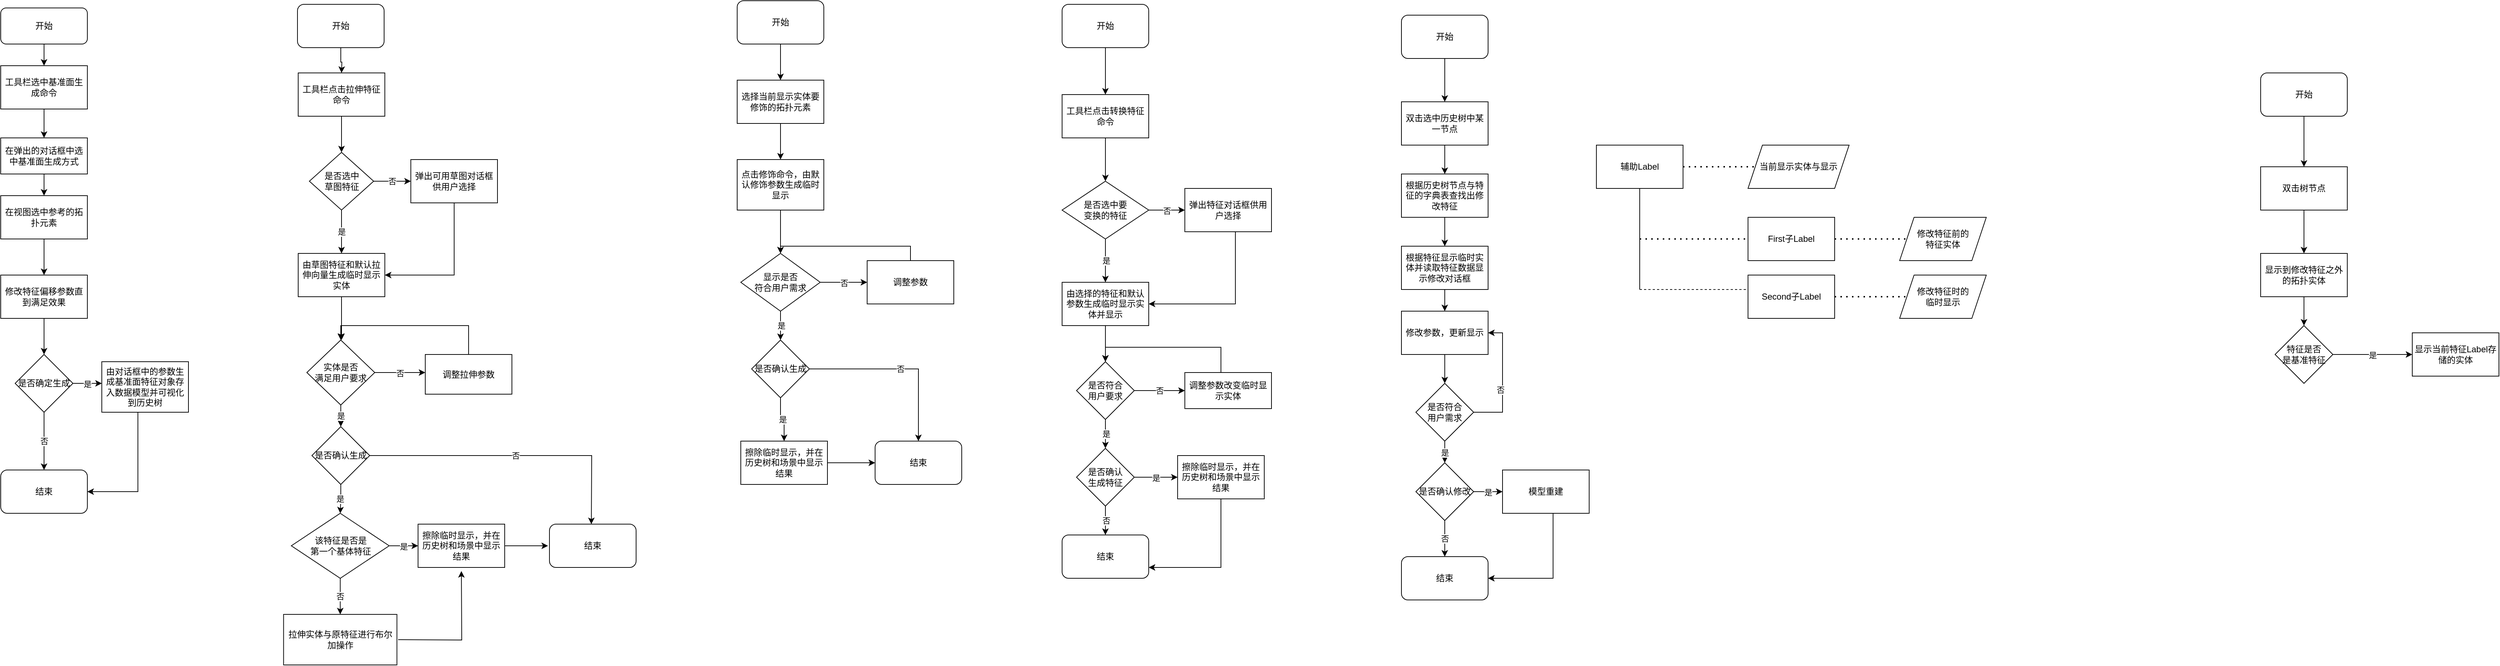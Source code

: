 <mxfile version="21.0.6" type="github">
  <diagram name="第 1 页" id="aSI_KmaN6ENxHBO8ahHy">
    <mxGraphModel dx="2000" dy="1053" grid="1" gridSize="10" guides="1" tooltips="1" connect="1" arrows="1" fold="1" page="1" pageScale="1" pageWidth="827" pageHeight="1169" math="0" shadow="0">
      <root>
        <mxCell id="0" />
        <mxCell id="1" parent="0" />
        <mxCell id="Hwy9qkU3soCEkyCqni0h-17" style="edgeStyle=orthogonalEdgeStyle;rounded=0;orthogonalLoop=1;jettySize=auto;html=1;" parent="1" source="Hwy9qkU3soCEkyCqni0h-1" edge="1">
          <mxGeometry relative="1" as="geometry">
            <mxPoint x="90" y="290" as="targetPoint" />
          </mxGeometry>
        </mxCell>
        <mxCell id="Hwy9qkU3soCEkyCqni0h-1" value="开始" style="rounded=1;whiteSpace=wrap;html=1;" parent="1" vertex="1">
          <mxGeometry x="30" y="210" width="120" height="50" as="geometry" />
        </mxCell>
        <mxCell id="Hwy9qkU3soCEkyCqni0h-20" style="edgeStyle=orthogonalEdgeStyle;rounded=0;orthogonalLoop=1;jettySize=auto;html=1;" parent="1" source="Hwy9qkU3soCEkyCqni0h-18" edge="1">
          <mxGeometry relative="1" as="geometry">
            <mxPoint x="90" y="390" as="targetPoint" />
          </mxGeometry>
        </mxCell>
        <mxCell id="Hwy9qkU3soCEkyCqni0h-18" value="工具栏选中基准面生成命令" style="rounded=0;whiteSpace=wrap;html=1;" parent="1" vertex="1">
          <mxGeometry x="30" y="290" width="120" height="60" as="geometry" />
        </mxCell>
        <mxCell id="Hwy9qkU3soCEkyCqni0h-22" style="edgeStyle=orthogonalEdgeStyle;rounded=0;orthogonalLoop=1;jettySize=auto;html=1;" parent="1" source="Hwy9qkU3soCEkyCqni0h-21" edge="1">
          <mxGeometry relative="1" as="geometry">
            <mxPoint x="90" y="470" as="targetPoint" />
          </mxGeometry>
        </mxCell>
        <mxCell id="Hwy9qkU3soCEkyCqni0h-21" value="在弹出的对话框中选中基准面生成方式" style="rounded=0;whiteSpace=wrap;html=1;" parent="1" vertex="1">
          <mxGeometry x="30" y="390" width="120" height="50" as="geometry" />
        </mxCell>
        <mxCell id="Hwy9qkU3soCEkyCqni0h-23" value="在视图选中参考的拓扑元素" style="rounded=0;whiteSpace=wrap;html=1;" parent="1" vertex="1">
          <mxGeometry x="30" y="470" width="120" height="60" as="geometry" />
        </mxCell>
        <mxCell id="Hwy9qkU3soCEkyCqni0h-24" value="" style="endArrow=classic;html=1;rounded=0;exitX=0.5;exitY=1;exitDx=0;exitDy=0;" parent="1" source="Hwy9qkU3soCEkyCqni0h-23" edge="1">
          <mxGeometry width="50" height="50" relative="1" as="geometry">
            <mxPoint x="140" y="610" as="sourcePoint" />
            <mxPoint x="90" y="580" as="targetPoint" />
          </mxGeometry>
        </mxCell>
        <mxCell id="Hwy9qkU3soCEkyCqni0h-25" value="修改特征偏移参数直到满足效果" style="rounded=0;whiteSpace=wrap;html=1;" parent="1" vertex="1">
          <mxGeometry x="30" y="580" width="120" height="60" as="geometry" />
        </mxCell>
        <mxCell id="Hwy9qkU3soCEkyCqni0h-26" value="" style="endArrow=classic;html=1;rounded=0;exitX=0.5;exitY=1;exitDx=0;exitDy=0;" parent="1" source="Hwy9qkU3soCEkyCqni0h-25" edge="1">
          <mxGeometry width="50" height="50" relative="1" as="geometry">
            <mxPoint x="100" y="720" as="sourcePoint" />
            <mxPoint x="90" y="690" as="targetPoint" />
          </mxGeometry>
        </mxCell>
        <mxCell id="Hwy9qkU3soCEkyCqni0h-28" value="是" style="edgeStyle=orthogonalEdgeStyle;rounded=0;orthogonalLoop=1;jettySize=auto;html=1;" parent="1" source="Hwy9qkU3soCEkyCqni0h-27" edge="1">
          <mxGeometry relative="1" as="geometry">
            <mxPoint x="170" y="730" as="targetPoint" />
          </mxGeometry>
        </mxCell>
        <mxCell id="Hwy9qkU3soCEkyCqni0h-31" value="否" style="edgeStyle=orthogonalEdgeStyle;rounded=0;orthogonalLoop=1;jettySize=auto;html=1;entryX=0.5;entryY=0;entryDx=0;entryDy=0;" parent="1" source="Hwy9qkU3soCEkyCqni0h-27" target="Hwy9qkU3soCEkyCqni0h-32" edge="1">
          <mxGeometry relative="1" as="geometry">
            <mxPoint x="90" y="800" as="targetPoint" />
          </mxGeometry>
        </mxCell>
        <mxCell id="Hwy9qkU3soCEkyCqni0h-27" value="是否确定生成" style="rhombus;whiteSpace=wrap;html=1;" parent="1" vertex="1">
          <mxGeometry x="50" y="690" width="80" height="80" as="geometry" />
        </mxCell>
        <mxCell id="Hwy9qkU3soCEkyCqni0h-33" style="edgeStyle=orthogonalEdgeStyle;rounded=0;orthogonalLoop=1;jettySize=auto;html=1;entryX=1;entryY=0.5;entryDx=0;entryDy=0;" parent="1" source="Hwy9qkU3soCEkyCqni0h-29" target="Hwy9qkU3soCEkyCqni0h-32" edge="1">
          <mxGeometry relative="1" as="geometry">
            <Array as="points">
              <mxPoint x="220" y="880" />
            </Array>
          </mxGeometry>
        </mxCell>
        <mxCell id="Hwy9qkU3soCEkyCqni0h-29" value="由对话框中的参数生成基准面特征对象存入数据模型并可视化到历史树" style="rounded=0;whiteSpace=wrap;html=1;" parent="1" vertex="1">
          <mxGeometry x="170" y="700" width="120" height="70" as="geometry" />
        </mxCell>
        <mxCell id="Hwy9qkU3soCEkyCqni0h-32" value="结束" style="rounded=1;whiteSpace=wrap;html=1;" parent="1" vertex="1">
          <mxGeometry x="30" y="850" width="120" height="60" as="geometry" />
        </mxCell>
        <mxCell id="Hwy9qkU3soCEkyCqni0h-35" style="edgeStyle=orthogonalEdgeStyle;rounded=0;orthogonalLoop=1;jettySize=auto;html=1;" parent="1" source="Hwy9qkU3soCEkyCqni0h-34" edge="1">
          <mxGeometry relative="1" as="geometry">
            <mxPoint x="502" y="300" as="targetPoint" />
          </mxGeometry>
        </mxCell>
        <mxCell id="Hwy9qkU3soCEkyCqni0h-34" value="开始" style="rounded=1;whiteSpace=wrap;html=1;" parent="1" vertex="1">
          <mxGeometry x="441" y="205" width="120" height="60" as="geometry" />
        </mxCell>
        <mxCell id="Hwy9qkU3soCEkyCqni0h-37" style="edgeStyle=orthogonalEdgeStyle;rounded=0;orthogonalLoop=1;jettySize=auto;html=1;entryX=0.5;entryY=0;entryDx=0;entryDy=0;" parent="1" source="Hwy9qkU3soCEkyCqni0h-36" target="Hwy9qkU3soCEkyCqni0h-38" edge="1">
          <mxGeometry relative="1" as="geometry">
            <mxPoint x="502" y="400" as="targetPoint" />
          </mxGeometry>
        </mxCell>
        <mxCell id="Hwy9qkU3soCEkyCqni0h-36" value="工具栏点击拉伸特征命令" style="rounded=0;whiteSpace=wrap;html=1;" parent="1" vertex="1">
          <mxGeometry x="442" y="300" width="120" height="60" as="geometry" />
        </mxCell>
        <mxCell id="Hwy9qkU3soCEkyCqni0h-39" value="否" style="edgeStyle=orthogonalEdgeStyle;rounded=0;orthogonalLoop=1;jettySize=auto;html=1;" parent="1" source="Hwy9qkU3soCEkyCqni0h-38" edge="1">
          <mxGeometry relative="1" as="geometry">
            <mxPoint x="598" y="450" as="targetPoint" />
          </mxGeometry>
        </mxCell>
        <mxCell id="Hwy9qkU3soCEkyCqni0h-41" value="是" style="edgeStyle=orthogonalEdgeStyle;rounded=0;orthogonalLoop=1;jettySize=auto;html=1;entryX=0.5;entryY=0;entryDx=0;entryDy=0;" parent="1" source="Hwy9qkU3soCEkyCqni0h-38" target="Hwy9qkU3soCEkyCqni0h-42" edge="1">
          <mxGeometry relative="1" as="geometry">
            <mxPoint x="502.0" y="520" as="targetPoint" />
          </mxGeometry>
        </mxCell>
        <mxCell id="Hwy9qkU3soCEkyCqni0h-38" value="是否选中&lt;br&gt;草图特征" style="rhombus;whiteSpace=wrap;html=1;" parent="1" vertex="1">
          <mxGeometry x="457.5" y="410" width="89" height="80" as="geometry" />
        </mxCell>
        <mxCell id="Hwy9qkU3soCEkyCqni0h-44" style="edgeStyle=orthogonalEdgeStyle;rounded=0;orthogonalLoop=1;jettySize=auto;html=1;entryX=1;entryY=0.5;entryDx=0;entryDy=0;" parent="1" source="Hwy9qkU3soCEkyCqni0h-40" target="Hwy9qkU3soCEkyCqni0h-42" edge="1">
          <mxGeometry relative="1" as="geometry">
            <Array as="points">
              <mxPoint x="658" y="580" />
            </Array>
          </mxGeometry>
        </mxCell>
        <mxCell id="Hwy9qkU3soCEkyCqni0h-40" value="弹出可用草图对话框供用户选择" style="rounded=0;whiteSpace=wrap;html=1;" parent="1" vertex="1">
          <mxGeometry x="598" y="420" width="120" height="60" as="geometry" />
        </mxCell>
        <mxCell id="Hwy9qkU3soCEkyCqni0h-45" style="edgeStyle=orthogonalEdgeStyle;rounded=0;orthogonalLoop=1;jettySize=auto;html=1;" parent="1" source="Hwy9qkU3soCEkyCqni0h-42" edge="1">
          <mxGeometry relative="1" as="geometry">
            <mxPoint x="502" y="670" as="targetPoint" />
          </mxGeometry>
        </mxCell>
        <mxCell id="Hwy9qkU3soCEkyCqni0h-42" value="由草图特征和默认拉伸向量生成临时显示实体" style="rounded=0;whiteSpace=wrap;html=1;" parent="1" vertex="1">
          <mxGeometry x="442" y="550" width="120" height="60" as="geometry" />
        </mxCell>
        <mxCell id="Hwy9qkU3soCEkyCqni0h-48" value="否" style="edgeStyle=orthogonalEdgeStyle;rounded=0;orthogonalLoop=1;jettySize=auto;html=1;" parent="1" source="Hwy9qkU3soCEkyCqni0h-46" edge="1">
          <mxGeometry relative="1" as="geometry">
            <mxPoint x="618" y="715" as="targetPoint" />
          </mxGeometry>
        </mxCell>
        <mxCell id="Hwy9qkU3soCEkyCqni0h-58" value="是" style="edgeStyle=orthogonalEdgeStyle;rounded=0;orthogonalLoop=1;jettySize=auto;html=1;exitX=0.5;exitY=1;exitDx=0;exitDy=0;entryX=0.5;entryY=0;entryDx=0;entryDy=0;" parent="1" source="Hwy9qkU3soCEkyCqni0h-46" target="Hwy9qkU3soCEkyCqni0h-59" edge="1">
          <mxGeometry relative="1" as="geometry">
            <mxPoint x="568" y="810" as="targetPoint" />
          </mxGeometry>
        </mxCell>
        <mxCell id="Hwy9qkU3soCEkyCqni0h-46" value="实体是否&lt;br&gt;满足用户要求" style="rhombus;whiteSpace=wrap;html=1;" parent="1" vertex="1">
          <mxGeometry x="454" y="670" width="94" height="90" as="geometry" />
        </mxCell>
        <mxCell id="Hwy9qkU3soCEkyCqni0h-50" style="edgeStyle=orthogonalEdgeStyle;rounded=0;orthogonalLoop=1;jettySize=auto;html=1;entryX=0.5;entryY=0;entryDx=0;entryDy=0;" parent="1" source="Hwy9qkU3soCEkyCqni0h-49" target="Hwy9qkU3soCEkyCqni0h-46" edge="1">
          <mxGeometry relative="1" as="geometry">
            <Array as="points">
              <mxPoint x="678" y="650" />
              <mxPoint x="501" y="650" />
            </Array>
          </mxGeometry>
        </mxCell>
        <mxCell id="Hwy9qkU3soCEkyCqni0h-49" value="调整拉伸参数" style="rounded=0;whiteSpace=wrap;html=1;" parent="1" vertex="1">
          <mxGeometry x="618" y="690" width="120" height="55" as="geometry" />
        </mxCell>
        <mxCell id="Hwy9qkU3soCEkyCqni0h-67" value="是" style="edgeStyle=orthogonalEdgeStyle;rounded=0;orthogonalLoop=1;jettySize=auto;html=1;" parent="1" source="Hwy9qkU3soCEkyCqni0h-52" edge="1">
          <mxGeometry relative="1" as="geometry">
            <mxPoint x="608" y="955" as="targetPoint" />
          </mxGeometry>
        </mxCell>
        <mxCell id="PyKdCZ7jCQ_6fwLqJQLz-50" value="否" style="edgeStyle=orthogonalEdgeStyle;rounded=0;orthogonalLoop=1;jettySize=auto;html=1;exitX=0.5;exitY=1;exitDx=0;exitDy=0;entryX=0.5;entryY=0;entryDx=0;entryDy=0;" edge="1" parent="1" source="Hwy9qkU3soCEkyCqni0h-52" target="Hwy9qkU3soCEkyCqni0h-55">
          <mxGeometry relative="1" as="geometry" />
        </mxCell>
        <mxCell id="Hwy9qkU3soCEkyCqni0h-52" value="该特征是否是&lt;br&gt;第一个基体特征" style="rhombus;whiteSpace=wrap;html=1;" parent="1" vertex="1">
          <mxGeometry x="432.5" y="910" width="135.5" height="90" as="geometry" />
        </mxCell>
        <mxCell id="Hwy9qkU3soCEkyCqni0h-56" style="edgeStyle=orthogonalEdgeStyle;rounded=0;orthogonalLoop=1;jettySize=auto;html=1;" parent="1" edge="1">
          <mxGeometry relative="1" as="geometry">
            <mxPoint x="668" y="990" as="targetPoint" />
            <mxPoint x="580.5" y="1085" as="sourcePoint" />
          </mxGeometry>
        </mxCell>
        <mxCell id="Hwy9qkU3soCEkyCqni0h-55" value="拉伸实体与原特征进行布尔加操作" style="rounded=0;whiteSpace=wrap;html=1;" parent="1" vertex="1">
          <mxGeometry x="421.75" y="1050" width="157" height="70" as="geometry" />
        </mxCell>
        <mxCell id="Hwy9qkU3soCEkyCqni0h-61" value="是" style="edgeStyle=orthogonalEdgeStyle;rounded=0;orthogonalLoop=1;jettySize=auto;html=1;entryX=0.5;entryY=0;entryDx=0;entryDy=0;" parent="1" source="Hwy9qkU3soCEkyCqni0h-59" target="Hwy9qkU3soCEkyCqni0h-52" edge="1">
          <mxGeometry relative="1" as="geometry" />
        </mxCell>
        <mxCell id="Hwy9qkU3soCEkyCqni0h-62" value="否" style="edgeStyle=orthogonalEdgeStyle;rounded=0;orthogonalLoop=1;jettySize=auto;html=1;exitX=1;exitY=0.5;exitDx=0;exitDy=0;entryX=0.5;entryY=0;entryDx=0;entryDy=0;" parent="1" source="Hwy9qkU3soCEkyCqni0h-59" edge="1">
          <mxGeometry relative="1" as="geometry">
            <mxPoint x="848" y="925" as="targetPoint" />
          </mxGeometry>
        </mxCell>
        <mxCell id="Hwy9qkU3soCEkyCqni0h-59" value="是否确认生成" style="rhombus;whiteSpace=wrap;html=1;" parent="1" vertex="1">
          <mxGeometry x="461" y="790" width="80" height="80" as="geometry" />
        </mxCell>
        <mxCell id="Hwy9qkU3soCEkyCqni0h-65" value="结束" style="rounded=1;whiteSpace=wrap;html=1;" parent="1" vertex="1">
          <mxGeometry x="790" y="925" width="120" height="60" as="geometry" />
        </mxCell>
        <mxCell id="Hwy9qkU3soCEkyCqni0h-69" value="" style="edgeStyle=orthogonalEdgeStyle;rounded=0;orthogonalLoop=1;jettySize=auto;html=1;" parent="1" source="Hwy9qkU3soCEkyCqni0h-68" edge="1">
          <mxGeometry relative="1" as="geometry">
            <mxPoint x="788" y="955" as="targetPoint" />
          </mxGeometry>
        </mxCell>
        <mxCell id="Hwy9qkU3soCEkyCqni0h-68" value="擦除临时显示，并在历史树和场景中显示结果" style="rounded=0;whiteSpace=wrap;html=1;" parent="1" vertex="1">
          <mxGeometry x="608" y="925" width="120" height="60" as="geometry" />
        </mxCell>
        <mxCell id="Hwy9qkU3soCEkyCqni0h-71" style="edgeStyle=orthogonalEdgeStyle;rounded=0;orthogonalLoop=1;jettySize=auto;html=1;" parent="1" source="Hwy9qkU3soCEkyCqni0h-70" edge="1">
          <mxGeometry relative="1" as="geometry">
            <mxPoint x="1110" y="310" as="targetPoint" />
          </mxGeometry>
        </mxCell>
        <mxCell id="Hwy9qkU3soCEkyCqni0h-70" value="开始" style="rounded=1;whiteSpace=wrap;html=1;" parent="1" vertex="1">
          <mxGeometry x="1050" y="200" width="120" height="60" as="geometry" />
        </mxCell>
        <mxCell id="Hwy9qkU3soCEkyCqni0h-73" style="edgeStyle=orthogonalEdgeStyle;rounded=0;orthogonalLoop=1;jettySize=auto;html=1;" parent="1" source="Hwy9qkU3soCEkyCqni0h-72" edge="1">
          <mxGeometry relative="1" as="geometry">
            <mxPoint x="1110" y="420" as="targetPoint" />
          </mxGeometry>
        </mxCell>
        <mxCell id="Hwy9qkU3soCEkyCqni0h-72" value="选择当前显示实体要修饰的拓扑元素" style="rounded=0;whiteSpace=wrap;html=1;" parent="1" vertex="1">
          <mxGeometry x="1050" y="310" width="120" height="60" as="geometry" />
        </mxCell>
        <mxCell id="Hwy9qkU3soCEkyCqni0h-76" style="edgeStyle=orthogonalEdgeStyle;rounded=0;orthogonalLoop=1;jettySize=auto;html=1;" parent="1" source="Hwy9qkU3soCEkyCqni0h-74" edge="1">
          <mxGeometry relative="1" as="geometry">
            <mxPoint x="1110" y="550" as="targetPoint" />
          </mxGeometry>
        </mxCell>
        <mxCell id="Hwy9qkU3soCEkyCqni0h-74" value="点击修饰命令，由默认修饰参数生成临时显示" style="rounded=0;whiteSpace=wrap;html=1;" parent="1" vertex="1">
          <mxGeometry x="1050" y="420" width="120" height="70" as="geometry" />
        </mxCell>
        <mxCell id="Hwy9qkU3soCEkyCqni0h-78" value="否" style="edgeStyle=orthogonalEdgeStyle;rounded=0;orthogonalLoop=1;jettySize=auto;html=1;" parent="1" source="Hwy9qkU3soCEkyCqni0h-77" edge="1">
          <mxGeometry relative="1" as="geometry">
            <mxPoint x="1230" y="590" as="targetPoint" />
          </mxGeometry>
        </mxCell>
        <mxCell id="Hwy9qkU3soCEkyCqni0h-81" value="是" style="edgeStyle=orthogonalEdgeStyle;rounded=0;orthogonalLoop=1;jettySize=auto;html=1;" parent="1" source="Hwy9qkU3soCEkyCqni0h-77" edge="1">
          <mxGeometry relative="1" as="geometry">
            <mxPoint x="1110" y="670" as="targetPoint" />
          </mxGeometry>
        </mxCell>
        <mxCell id="Hwy9qkU3soCEkyCqni0h-77" value="显示是否&lt;br&gt;符合用户需求" style="rhombus;whiteSpace=wrap;html=1;" parent="1" vertex="1">
          <mxGeometry x="1055" y="550" width="110" height="80" as="geometry" />
        </mxCell>
        <mxCell id="Hwy9qkU3soCEkyCqni0h-80" style="edgeStyle=orthogonalEdgeStyle;rounded=0;orthogonalLoop=1;jettySize=auto;html=1;exitX=0.5;exitY=0;exitDx=0;exitDy=0;entryX=0.5;entryY=0;entryDx=0;entryDy=0;" parent="1" source="Hwy9qkU3soCEkyCqni0h-79" target="Hwy9qkU3soCEkyCqni0h-77" edge="1">
          <mxGeometry relative="1" as="geometry" />
        </mxCell>
        <mxCell id="Hwy9qkU3soCEkyCqni0h-79" value="调整参数" style="rounded=0;whiteSpace=wrap;html=1;" parent="1" vertex="1">
          <mxGeometry x="1230" y="560" width="120" height="60" as="geometry" />
        </mxCell>
        <mxCell id="Hwy9qkU3soCEkyCqni0h-91" style="edgeStyle=orthogonalEdgeStyle;rounded=0;orthogonalLoop=1;jettySize=auto;html=1;entryX=0;entryY=0.5;entryDx=0;entryDy=0;" parent="1" source="Hwy9qkU3soCEkyCqni0h-82" target="Hwy9qkU3soCEkyCqni0h-85" edge="1">
          <mxGeometry relative="1" as="geometry" />
        </mxCell>
        <mxCell id="Hwy9qkU3soCEkyCqni0h-82" value="擦除临时显示，并在历史树和场景中显示结果" style="rounded=0;whiteSpace=wrap;html=1;" parent="1" vertex="1">
          <mxGeometry x="1055" y="810" width="120" height="60" as="geometry" />
        </mxCell>
        <mxCell id="Hwy9qkU3soCEkyCqni0h-85" value="结束" style="rounded=1;whiteSpace=wrap;html=1;" parent="1" vertex="1">
          <mxGeometry x="1241" y="810" width="120" height="60" as="geometry" />
        </mxCell>
        <mxCell id="Hwy9qkU3soCEkyCqni0h-92" style="edgeStyle=orthogonalEdgeStyle;rounded=0;orthogonalLoop=1;jettySize=auto;html=1;" parent="1" source="Hwy9qkU3soCEkyCqni0h-86" edge="1">
          <mxGeometry relative="1" as="geometry">
            <mxPoint x="1560" y="330" as="targetPoint" />
          </mxGeometry>
        </mxCell>
        <mxCell id="Hwy9qkU3soCEkyCqni0h-86" value="开始" style="rounded=1;whiteSpace=wrap;html=1;" parent="1" vertex="1">
          <mxGeometry x="1500" y="205" width="120" height="60" as="geometry" />
        </mxCell>
        <mxCell id="Hwy9qkU3soCEkyCqni0h-89" value="是" style="edgeStyle=orthogonalEdgeStyle;rounded=0;orthogonalLoop=1;jettySize=auto;html=1;entryX=0.5;entryY=0;entryDx=0;entryDy=0;" parent="1" source="Hwy9qkU3soCEkyCqni0h-88" target="Hwy9qkU3soCEkyCqni0h-82" edge="1">
          <mxGeometry relative="1" as="geometry" />
        </mxCell>
        <mxCell id="Hwy9qkU3soCEkyCqni0h-90" value="否" style="edgeStyle=orthogonalEdgeStyle;rounded=0;orthogonalLoop=1;jettySize=auto;html=1;" parent="1" source="Hwy9qkU3soCEkyCqni0h-88" target="Hwy9qkU3soCEkyCqni0h-85" edge="1">
          <mxGeometry relative="1" as="geometry" />
        </mxCell>
        <mxCell id="Hwy9qkU3soCEkyCqni0h-88" value="是否确认生成" style="rhombus;whiteSpace=wrap;html=1;" parent="1" vertex="1">
          <mxGeometry x="1070" y="670" width="80" height="80" as="geometry" />
        </mxCell>
        <mxCell id="Hwy9qkU3soCEkyCqni0h-94" style="edgeStyle=orthogonalEdgeStyle;rounded=0;orthogonalLoop=1;jettySize=auto;html=1;entryX=0.5;entryY=0;entryDx=0;entryDy=0;" parent="1" source="Hwy9qkU3soCEkyCqni0h-93" target="Hwy9qkU3soCEkyCqni0h-95" edge="1">
          <mxGeometry relative="1" as="geometry">
            <mxPoint x="1560" y="440" as="targetPoint" />
          </mxGeometry>
        </mxCell>
        <mxCell id="Hwy9qkU3soCEkyCqni0h-93" value="工具栏点击转换特征命令" style="rounded=0;whiteSpace=wrap;html=1;" parent="1" vertex="1">
          <mxGeometry x="1500" y="330" width="120" height="60" as="geometry" />
        </mxCell>
        <mxCell id="Hwy9qkU3soCEkyCqni0h-96" value="否" style="edgeStyle=orthogonalEdgeStyle;rounded=0;orthogonalLoop=1;jettySize=auto;html=1;exitX=1;exitY=0.5;exitDx=0;exitDy=0;" parent="1" source="Hwy9qkU3soCEkyCqni0h-95" edge="1">
          <mxGeometry relative="1" as="geometry">
            <mxPoint x="1670" y="490" as="targetPoint" />
          </mxGeometry>
        </mxCell>
        <mxCell id="Hwy9qkU3soCEkyCqni0h-99" value="是" style="edgeStyle=orthogonalEdgeStyle;rounded=0;orthogonalLoop=1;jettySize=auto;html=1;" parent="1" source="Hwy9qkU3soCEkyCqni0h-95" edge="1">
          <mxGeometry relative="1" as="geometry">
            <mxPoint x="1560" y="590" as="targetPoint" />
          </mxGeometry>
        </mxCell>
        <mxCell id="Hwy9qkU3soCEkyCqni0h-95" value="是否选中要&lt;br&gt;变换的特征" style="rhombus;whiteSpace=wrap;html=1;" parent="1" vertex="1">
          <mxGeometry x="1500" y="450" width="120" height="80" as="geometry" />
        </mxCell>
        <mxCell id="Hwy9qkU3soCEkyCqni0h-101" style="edgeStyle=orthogonalEdgeStyle;rounded=0;orthogonalLoop=1;jettySize=auto;html=1;entryX=1;entryY=0.5;entryDx=0;entryDy=0;" parent="1" source="Hwy9qkU3soCEkyCqni0h-97" target="Hwy9qkU3soCEkyCqni0h-100" edge="1">
          <mxGeometry relative="1" as="geometry">
            <Array as="points">
              <mxPoint x="1740" y="620" />
            </Array>
          </mxGeometry>
        </mxCell>
        <mxCell id="Hwy9qkU3soCEkyCqni0h-97" value="弹出特征对话框供用户选择" style="rounded=0;whiteSpace=wrap;html=1;" parent="1" vertex="1">
          <mxGeometry x="1670" y="460" width="120" height="60" as="geometry" />
        </mxCell>
        <mxCell id="Hwy9qkU3soCEkyCqni0h-102" style="edgeStyle=orthogonalEdgeStyle;rounded=0;orthogonalLoop=1;jettySize=auto;html=1;" parent="1" source="Hwy9qkU3soCEkyCqni0h-100" edge="1">
          <mxGeometry relative="1" as="geometry">
            <mxPoint x="1560" y="700" as="targetPoint" />
          </mxGeometry>
        </mxCell>
        <mxCell id="Hwy9qkU3soCEkyCqni0h-100" value="由选择的特征和默认参数生成临时显示实体并显示" style="rounded=0;whiteSpace=wrap;html=1;" parent="1" vertex="1">
          <mxGeometry x="1500" y="590" width="120" height="60" as="geometry" />
        </mxCell>
        <mxCell id="Hwy9qkU3soCEkyCqni0h-107" value="是" style="edgeStyle=orthogonalEdgeStyle;rounded=0;orthogonalLoop=1;jettySize=auto;html=1;" parent="1" source="Hwy9qkU3soCEkyCqni0h-103" edge="1">
          <mxGeometry relative="1" as="geometry">
            <mxPoint x="1560" y="820" as="targetPoint" />
          </mxGeometry>
        </mxCell>
        <mxCell id="Hwy9qkU3soCEkyCqni0h-113" value="否" style="edgeStyle=orthogonalEdgeStyle;rounded=0;orthogonalLoop=1;jettySize=auto;html=1;entryX=0;entryY=0.5;entryDx=0;entryDy=0;" parent="1" source="Hwy9qkU3soCEkyCqni0h-103" target="Hwy9qkU3soCEkyCqni0h-105" edge="1">
          <mxGeometry relative="1" as="geometry">
            <Array as="points">
              <mxPoint x="1630" y="740" />
              <mxPoint x="1630" y="740" />
            </Array>
          </mxGeometry>
        </mxCell>
        <mxCell id="Hwy9qkU3soCEkyCqni0h-103" value="是否符合&lt;br&gt;用户要求" style="rhombus;whiteSpace=wrap;html=1;" parent="1" vertex="1">
          <mxGeometry x="1520" y="700" width="80" height="80" as="geometry" />
        </mxCell>
        <mxCell id="Hwy9qkU3soCEkyCqni0h-106" style="edgeStyle=orthogonalEdgeStyle;rounded=0;orthogonalLoop=1;jettySize=auto;html=1;entryX=0.5;entryY=0;entryDx=0;entryDy=0;" parent="1" source="Hwy9qkU3soCEkyCqni0h-105" target="Hwy9qkU3soCEkyCqni0h-103" edge="1">
          <mxGeometry relative="1" as="geometry">
            <Array as="points">
              <mxPoint x="1720" y="680" />
              <mxPoint x="1560" y="680" />
            </Array>
          </mxGeometry>
        </mxCell>
        <mxCell id="Hwy9qkU3soCEkyCqni0h-105" value="调整参数改变临时显示实体" style="rounded=0;whiteSpace=wrap;html=1;" parent="1" vertex="1">
          <mxGeometry x="1670" y="715" width="120" height="50" as="geometry" />
        </mxCell>
        <mxCell id="Hwy9qkU3soCEkyCqni0h-109" value="否" style="edgeStyle=orthogonalEdgeStyle;rounded=0;orthogonalLoop=1;jettySize=auto;html=1;" parent="1" source="Hwy9qkU3soCEkyCqni0h-108" edge="1">
          <mxGeometry relative="1" as="geometry">
            <mxPoint x="1560" y="940" as="targetPoint" />
          </mxGeometry>
        </mxCell>
        <mxCell id="Hwy9qkU3soCEkyCqni0h-111" value="是" style="edgeStyle=orthogonalEdgeStyle;rounded=0;orthogonalLoop=1;jettySize=auto;html=1;" parent="1" source="Hwy9qkU3soCEkyCqni0h-108" edge="1">
          <mxGeometry relative="1" as="geometry">
            <mxPoint x="1660" y="860" as="targetPoint" />
          </mxGeometry>
        </mxCell>
        <mxCell id="Hwy9qkU3soCEkyCqni0h-108" value="是否确认&lt;br&gt;生成特征" style="rhombus;whiteSpace=wrap;html=1;" parent="1" vertex="1">
          <mxGeometry x="1520" y="820" width="80" height="80" as="geometry" />
        </mxCell>
        <mxCell id="Hwy9qkU3soCEkyCqni0h-110" value="结束" style="rounded=1;whiteSpace=wrap;html=1;" parent="1" vertex="1">
          <mxGeometry x="1500" y="940" width="120" height="60" as="geometry" />
        </mxCell>
        <mxCell id="Hwy9qkU3soCEkyCqni0h-114" style="edgeStyle=orthogonalEdgeStyle;rounded=0;orthogonalLoop=1;jettySize=auto;html=1;entryX=1;entryY=0.75;entryDx=0;entryDy=0;" parent="1" source="Hwy9qkU3soCEkyCqni0h-112" target="Hwy9qkU3soCEkyCqni0h-110" edge="1">
          <mxGeometry relative="1" as="geometry">
            <Array as="points">
              <mxPoint x="1720" y="985" />
            </Array>
          </mxGeometry>
        </mxCell>
        <mxCell id="Hwy9qkU3soCEkyCqni0h-112" value="擦除临时显示，并在历史树和场景中显示结果" style="rounded=0;whiteSpace=wrap;html=1;" parent="1" vertex="1">
          <mxGeometry x="1660" y="830" width="120" height="60" as="geometry" />
        </mxCell>
        <mxCell id="PyKdCZ7jCQ_6fwLqJQLz-2" style="edgeStyle=orthogonalEdgeStyle;rounded=0;orthogonalLoop=1;jettySize=auto;html=1;" edge="1" parent="1" source="PyKdCZ7jCQ_6fwLqJQLz-1">
          <mxGeometry relative="1" as="geometry">
            <mxPoint x="2030" y="340" as="targetPoint" />
          </mxGeometry>
        </mxCell>
        <mxCell id="PyKdCZ7jCQ_6fwLqJQLz-1" value="开始" style="rounded=1;whiteSpace=wrap;html=1;" vertex="1" parent="1">
          <mxGeometry x="1970" y="220" width="120" height="60" as="geometry" />
        </mxCell>
        <mxCell id="PyKdCZ7jCQ_6fwLqJQLz-4" style="edgeStyle=orthogonalEdgeStyle;rounded=0;orthogonalLoop=1;jettySize=auto;html=1;" edge="1" parent="1" source="PyKdCZ7jCQ_6fwLqJQLz-3">
          <mxGeometry relative="1" as="geometry">
            <mxPoint x="2030" y="440" as="targetPoint" />
          </mxGeometry>
        </mxCell>
        <mxCell id="PyKdCZ7jCQ_6fwLqJQLz-3" value="双击选中历史树中某一节点" style="rounded=0;whiteSpace=wrap;html=1;" vertex="1" parent="1">
          <mxGeometry x="1970" y="340" width="120" height="60" as="geometry" />
        </mxCell>
        <mxCell id="PyKdCZ7jCQ_6fwLqJQLz-6" style="edgeStyle=orthogonalEdgeStyle;rounded=0;orthogonalLoop=1;jettySize=auto;html=1;" edge="1" parent="1" source="PyKdCZ7jCQ_6fwLqJQLz-5">
          <mxGeometry relative="1" as="geometry">
            <mxPoint x="2030" y="540" as="targetPoint" />
          </mxGeometry>
        </mxCell>
        <mxCell id="PyKdCZ7jCQ_6fwLqJQLz-5" value="根据历史树节点与特征的字典表查找出修改特征" style="rounded=0;whiteSpace=wrap;html=1;" vertex="1" parent="1">
          <mxGeometry x="1970" y="440" width="120" height="60" as="geometry" />
        </mxCell>
        <mxCell id="PyKdCZ7jCQ_6fwLqJQLz-8" style="edgeStyle=orthogonalEdgeStyle;rounded=0;orthogonalLoop=1;jettySize=auto;html=1;" edge="1" parent="1" source="PyKdCZ7jCQ_6fwLqJQLz-7">
          <mxGeometry relative="1" as="geometry">
            <mxPoint x="2030" y="630" as="targetPoint" />
          </mxGeometry>
        </mxCell>
        <mxCell id="PyKdCZ7jCQ_6fwLqJQLz-7" value="根据特征显示临时实体并读取特征数据显示修改对话框" style="rounded=0;whiteSpace=wrap;html=1;" vertex="1" parent="1">
          <mxGeometry x="1970" y="540" width="120" height="60" as="geometry" />
        </mxCell>
        <mxCell id="PyKdCZ7jCQ_6fwLqJQLz-10" style="edgeStyle=orthogonalEdgeStyle;rounded=0;orthogonalLoop=1;jettySize=auto;html=1;" edge="1" parent="1" source="PyKdCZ7jCQ_6fwLqJQLz-9">
          <mxGeometry relative="1" as="geometry">
            <mxPoint x="2030" y="730" as="targetPoint" />
          </mxGeometry>
        </mxCell>
        <mxCell id="PyKdCZ7jCQ_6fwLqJQLz-9" value="修改参数，更新显示" style="rounded=0;whiteSpace=wrap;html=1;" vertex="1" parent="1">
          <mxGeometry x="1970" y="630" width="120" height="60" as="geometry" />
        </mxCell>
        <mxCell id="PyKdCZ7jCQ_6fwLqJQLz-12" style="edgeStyle=orthogonalEdgeStyle;rounded=0;orthogonalLoop=1;jettySize=auto;html=1;entryX=1;entryY=0.5;entryDx=0;entryDy=0;" edge="1" parent="1" source="PyKdCZ7jCQ_6fwLqJQLz-11" target="PyKdCZ7jCQ_6fwLqJQLz-9">
          <mxGeometry relative="1" as="geometry">
            <Array as="points">
              <mxPoint x="2110" y="770" />
              <mxPoint x="2110" y="660" />
            </Array>
          </mxGeometry>
        </mxCell>
        <mxCell id="PyKdCZ7jCQ_6fwLqJQLz-13" value="否" style="edgeLabel;html=1;align=center;verticalAlign=middle;resizable=0;points=[];" vertex="1" connectable="0" parent="PyKdCZ7jCQ_6fwLqJQLz-12">
          <mxGeometry x="-0.158" y="3" relative="1" as="geometry">
            <mxPoint as="offset" />
          </mxGeometry>
        </mxCell>
        <mxCell id="PyKdCZ7jCQ_6fwLqJQLz-14" value="是" style="edgeStyle=orthogonalEdgeStyle;rounded=0;orthogonalLoop=1;jettySize=auto;html=1;" edge="1" parent="1" source="PyKdCZ7jCQ_6fwLqJQLz-11">
          <mxGeometry relative="1" as="geometry">
            <mxPoint x="2030" y="840" as="targetPoint" />
          </mxGeometry>
        </mxCell>
        <mxCell id="PyKdCZ7jCQ_6fwLqJQLz-11" value="是否符合&lt;br&gt;用户需求" style="rhombus;whiteSpace=wrap;html=1;" vertex="1" parent="1">
          <mxGeometry x="1990" y="730" width="80" height="80" as="geometry" />
        </mxCell>
        <mxCell id="PyKdCZ7jCQ_6fwLqJQLz-19" value="是" style="edgeStyle=orthogonalEdgeStyle;rounded=0;orthogonalLoop=1;jettySize=auto;html=1;exitX=1;exitY=0.5;exitDx=0;exitDy=0;" edge="1" parent="1" source="PyKdCZ7jCQ_6fwLqJQLz-16">
          <mxGeometry relative="1" as="geometry">
            <mxPoint x="2110" y="880" as="targetPoint" />
          </mxGeometry>
        </mxCell>
        <mxCell id="PyKdCZ7jCQ_6fwLqJQLz-21" value="否" style="edgeStyle=orthogonalEdgeStyle;rounded=0;orthogonalLoop=1;jettySize=auto;html=1;entryX=0.5;entryY=0;entryDx=0;entryDy=0;" edge="1" parent="1" source="PyKdCZ7jCQ_6fwLqJQLz-16" target="PyKdCZ7jCQ_6fwLqJQLz-18">
          <mxGeometry relative="1" as="geometry" />
        </mxCell>
        <mxCell id="PyKdCZ7jCQ_6fwLqJQLz-16" value="是否确认修改" style="rhombus;whiteSpace=wrap;html=1;" vertex="1" parent="1">
          <mxGeometry x="1990" y="840" width="80" height="80" as="geometry" />
        </mxCell>
        <mxCell id="PyKdCZ7jCQ_6fwLqJQLz-18" value="结束" style="rounded=1;whiteSpace=wrap;html=1;" vertex="1" parent="1">
          <mxGeometry x="1970" y="970" width="120" height="60" as="geometry" />
        </mxCell>
        <mxCell id="PyKdCZ7jCQ_6fwLqJQLz-22" style="edgeStyle=orthogonalEdgeStyle;rounded=0;orthogonalLoop=1;jettySize=auto;html=1;entryX=1;entryY=0.5;entryDx=0;entryDy=0;" edge="1" parent="1" source="PyKdCZ7jCQ_6fwLqJQLz-20" target="PyKdCZ7jCQ_6fwLqJQLz-18">
          <mxGeometry relative="1" as="geometry">
            <Array as="points">
              <mxPoint x="2180" y="1000" />
            </Array>
          </mxGeometry>
        </mxCell>
        <mxCell id="PyKdCZ7jCQ_6fwLqJQLz-20" value="模型重建" style="rounded=0;whiteSpace=wrap;html=1;" vertex="1" parent="1">
          <mxGeometry x="2110" y="850" width="120" height="60" as="geometry" />
        </mxCell>
        <mxCell id="PyKdCZ7jCQ_6fwLqJQLz-23" value="辅助Label" style="rounded=0;whiteSpace=wrap;html=1;" vertex="1" parent="1">
          <mxGeometry x="2240" y="400" width="120" height="60" as="geometry" />
        </mxCell>
        <mxCell id="PyKdCZ7jCQ_6fwLqJQLz-24" value="" style="endArrow=none;html=1;rounded=0;entryX=0.5;entryY=1;entryDx=0;entryDy=0;" edge="1" parent="1" target="PyKdCZ7jCQ_6fwLqJQLz-23">
          <mxGeometry width="50" height="50" relative="1" as="geometry">
            <mxPoint x="2300" y="600" as="sourcePoint" />
            <mxPoint x="2330" y="700" as="targetPoint" />
          </mxGeometry>
        </mxCell>
        <mxCell id="PyKdCZ7jCQ_6fwLqJQLz-25" value="" style="endArrow=none;dashed=1;html=1;dashPattern=1 3;strokeWidth=2;rounded=0;" edge="1" parent="1">
          <mxGeometry width="50" height="50" relative="1" as="geometry">
            <mxPoint x="2300" y="530" as="sourcePoint" />
            <mxPoint x="2450" y="530" as="targetPoint" />
          </mxGeometry>
        </mxCell>
        <mxCell id="PyKdCZ7jCQ_6fwLqJQLz-26" value="First子Label" style="rounded=0;whiteSpace=wrap;html=1;" vertex="1" parent="1">
          <mxGeometry x="2450" y="500" width="120" height="60" as="geometry" />
        </mxCell>
        <mxCell id="PyKdCZ7jCQ_6fwLqJQLz-27" value="" style="endArrow=none;dashed=1;html=1;rounded=0;" edge="1" parent="1">
          <mxGeometry width="50" height="50" relative="1" as="geometry">
            <mxPoint x="2300" y="600" as="sourcePoint" />
            <mxPoint x="2450" y="600" as="targetPoint" />
          </mxGeometry>
        </mxCell>
        <mxCell id="PyKdCZ7jCQ_6fwLqJQLz-28" value="Second子Label" style="rounded=0;whiteSpace=wrap;html=1;" vertex="1" parent="1">
          <mxGeometry x="2450" y="580" width="120" height="60" as="geometry" />
        </mxCell>
        <mxCell id="PyKdCZ7jCQ_6fwLqJQLz-29" value="" style="endArrow=none;dashed=1;html=1;dashPattern=1 3;strokeWidth=2;rounded=0;exitX=1;exitY=0.5;exitDx=0;exitDy=0;" edge="1" parent="1" source="PyKdCZ7jCQ_6fwLqJQLz-26">
          <mxGeometry width="50" height="50" relative="1" as="geometry">
            <mxPoint x="2680" y="550" as="sourcePoint" />
            <mxPoint x="2670" y="530" as="targetPoint" />
          </mxGeometry>
        </mxCell>
        <mxCell id="PyKdCZ7jCQ_6fwLqJQLz-30" value="" style="endArrow=none;dashed=1;html=1;dashPattern=1 3;strokeWidth=2;rounded=0;exitX=1;exitY=0.5;exitDx=0;exitDy=0;" edge="1" parent="1" source="PyKdCZ7jCQ_6fwLqJQLz-28">
          <mxGeometry width="50" height="50" relative="1" as="geometry">
            <mxPoint x="2640" y="640" as="sourcePoint" />
            <mxPoint x="2670" y="610" as="targetPoint" />
          </mxGeometry>
        </mxCell>
        <mxCell id="PyKdCZ7jCQ_6fwLqJQLz-33" value="" style="endArrow=none;dashed=1;html=1;dashPattern=1 3;strokeWidth=2;rounded=0;exitX=1;exitY=0.5;exitDx=0;exitDy=0;" edge="1" parent="1" source="PyKdCZ7jCQ_6fwLqJQLz-23">
          <mxGeometry width="50" height="50" relative="1" as="geometry">
            <mxPoint x="2440" y="440" as="sourcePoint" />
            <mxPoint x="2460" y="430" as="targetPoint" />
          </mxGeometry>
        </mxCell>
        <mxCell id="PyKdCZ7jCQ_6fwLqJQLz-35" value="当前显示实体与显示" style="shape=parallelogram;perimeter=parallelogramPerimeter;whiteSpace=wrap;html=1;fixedSize=1;" vertex="1" parent="1">
          <mxGeometry x="2450" y="400" width="140" height="60" as="geometry" />
        </mxCell>
        <mxCell id="PyKdCZ7jCQ_6fwLqJQLz-37" value="修改特征前的&lt;br&gt;特征实体" style="shape=parallelogram;perimeter=parallelogramPerimeter;whiteSpace=wrap;html=1;fixedSize=1;" vertex="1" parent="1">
          <mxGeometry x="2660" y="500" width="120" height="60" as="geometry" />
        </mxCell>
        <mxCell id="PyKdCZ7jCQ_6fwLqJQLz-38" value="修改特征时的&lt;br&gt;临时显示" style="shape=parallelogram;perimeter=parallelogramPerimeter;whiteSpace=wrap;html=1;fixedSize=1;" vertex="1" parent="1">
          <mxGeometry x="2660" y="580" width="120" height="60" as="geometry" />
        </mxCell>
        <mxCell id="PyKdCZ7jCQ_6fwLqJQLz-40" style="edgeStyle=orthogonalEdgeStyle;rounded=0;orthogonalLoop=1;jettySize=auto;html=1;" edge="1" parent="1" source="PyKdCZ7jCQ_6fwLqJQLz-39">
          <mxGeometry relative="1" as="geometry">
            <mxPoint x="3220" y="430" as="targetPoint" />
          </mxGeometry>
        </mxCell>
        <mxCell id="PyKdCZ7jCQ_6fwLqJQLz-39" value="开始" style="rounded=1;whiteSpace=wrap;html=1;" vertex="1" parent="1">
          <mxGeometry x="3160" y="300" width="120" height="60" as="geometry" />
        </mxCell>
        <mxCell id="PyKdCZ7jCQ_6fwLqJQLz-42" style="edgeStyle=orthogonalEdgeStyle;rounded=0;orthogonalLoop=1;jettySize=auto;html=1;" edge="1" parent="1" source="PyKdCZ7jCQ_6fwLqJQLz-41">
          <mxGeometry relative="1" as="geometry">
            <mxPoint x="3220" y="550" as="targetPoint" />
          </mxGeometry>
        </mxCell>
        <mxCell id="PyKdCZ7jCQ_6fwLqJQLz-41" value="双击树节点" style="rounded=0;whiteSpace=wrap;html=1;" vertex="1" parent="1">
          <mxGeometry x="3160" y="430" width="120" height="60" as="geometry" />
        </mxCell>
        <mxCell id="PyKdCZ7jCQ_6fwLqJQLz-45" value="是" style="edgeStyle=orthogonalEdgeStyle;rounded=0;orthogonalLoop=1;jettySize=auto;html=1;" edge="1" parent="1" source="PyKdCZ7jCQ_6fwLqJQLz-43">
          <mxGeometry relative="1" as="geometry">
            <mxPoint x="3370" y="690" as="targetPoint" />
          </mxGeometry>
        </mxCell>
        <mxCell id="PyKdCZ7jCQ_6fwLqJQLz-43" value="特征是否&lt;br&gt;是基准特征" style="rhombus;whiteSpace=wrap;html=1;" vertex="1" parent="1">
          <mxGeometry x="3180" y="650" width="80" height="80" as="geometry" />
        </mxCell>
        <mxCell id="PyKdCZ7jCQ_6fwLqJQLz-47" value="显示到修改特征之外的拓扑实体" style="rounded=0;whiteSpace=wrap;html=1;" vertex="1" parent="1">
          <mxGeometry x="3160" y="550" width="120" height="60" as="geometry" />
        </mxCell>
        <mxCell id="PyKdCZ7jCQ_6fwLqJQLz-48" value="" style="endArrow=classic;html=1;rounded=0;exitX=0.5;exitY=1;exitDx=0;exitDy=0;entryX=0.5;entryY=0;entryDx=0;entryDy=0;" edge="1" parent="1" source="PyKdCZ7jCQ_6fwLqJQLz-47" target="PyKdCZ7jCQ_6fwLqJQLz-43">
          <mxGeometry width="50" height="50" relative="1" as="geometry">
            <mxPoint x="3060" y="710" as="sourcePoint" />
            <mxPoint x="3110" y="660" as="targetPoint" />
          </mxGeometry>
        </mxCell>
        <mxCell id="PyKdCZ7jCQ_6fwLqJQLz-49" value="显示当前特征Label存储的实体" style="rounded=0;whiteSpace=wrap;html=1;" vertex="1" parent="1">
          <mxGeometry x="3370" y="660" width="120" height="60" as="geometry" />
        </mxCell>
      </root>
    </mxGraphModel>
  </diagram>
</mxfile>
